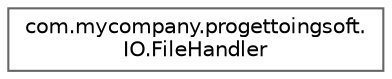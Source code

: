 digraph "Graphical Class Hierarchy"
{
 // LATEX_PDF_SIZE
  bgcolor="transparent";
  edge [fontname=Helvetica,fontsize=10,labelfontname=Helvetica,labelfontsize=10];
  node [fontname=Helvetica,fontsize=10,shape=box,height=0.2,width=0.4];
  rankdir="LR";
  Node0 [id="Node000000",label="com.mycompany.progettoingsoft.\lIO.FileHandler",height=0.2,width=0.4,color="grey40", fillcolor="white", style="filled",URL="$interfacecom_1_1mycompany_1_1progettoingsoft_1_1IO_1_1FileHandler.html",tooltip=" "];
}
